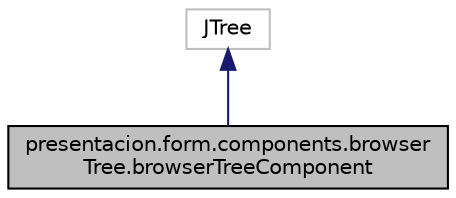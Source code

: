 digraph "presentacion.form.components.browserTree.browserTreeComponent"
{
  edge [fontname="Helvetica",fontsize="10",labelfontname="Helvetica",labelfontsize="10"];
  node [fontname="Helvetica",fontsize="10",shape=record];
  Node2 [label="presentacion.form.components.browser\lTree.browserTreeComponent",height=0.2,width=0.4,color="black", fillcolor="grey75", style="filled", fontcolor="black"];
  Node3 -> Node2 [dir="back",color="midnightblue",fontsize="10",style="solid"];
  Node3 [label="JTree",height=0.2,width=0.4,color="grey75", fillcolor="white", style="filled"];
}
